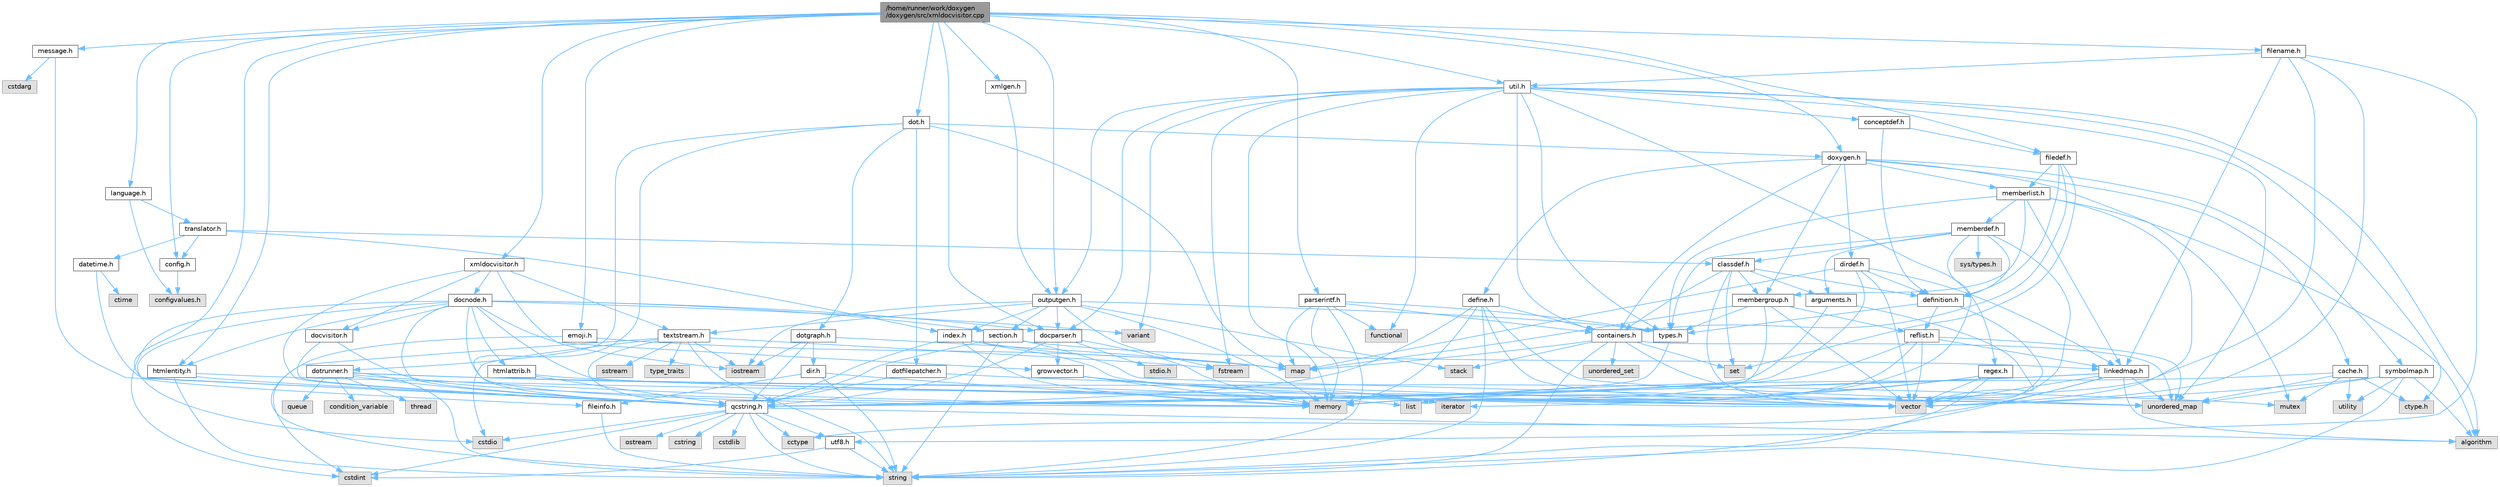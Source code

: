 digraph "/home/runner/work/doxygen/doxygen/src/xmldocvisitor.cpp"
{
 // INTERACTIVE_SVG=YES
 // LATEX_PDF_SIZE
  bgcolor="transparent";
  edge [fontname=Helvetica,fontsize=10,labelfontname=Helvetica,labelfontsize=10];
  node [fontname=Helvetica,fontsize=10,shape=box,height=0.2,width=0.4];
  Node1 [id="Node000001",label="/home/runner/work/doxygen\l/doxygen/src/xmldocvisitor.cpp",height=0.2,width=0.4,color="gray40", fillcolor="grey60", style="filled", fontcolor="black",tooltip=" "];
  Node1 -> Node2 [id="edge1_Node000001_Node000002",color="steelblue1",style="solid",tooltip=" "];
  Node2 [id="Node000002",label="xmldocvisitor.h",height=0.2,width=0.4,color="grey40", fillcolor="white", style="filled",URL="$df/d2b/xmldocvisitor_8h.html",tooltip=" "];
  Node2 -> Node3 [id="edge2_Node000002_Node000003",color="steelblue1",style="solid",tooltip=" "];
  Node3 [id="Node000003",label="iostream",height=0.2,width=0.4,color="grey60", fillcolor="#E0E0E0", style="filled",tooltip=" "];
  Node2 -> Node4 [id="edge3_Node000002_Node000004",color="steelblue1",style="solid",tooltip=" "];
  Node4 [id="Node000004",label="qcstring.h",height=0.2,width=0.4,color="grey40", fillcolor="white", style="filled",URL="$d7/d5c/qcstring_8h.html",tooltip=" "];
  Node4 -> Node5 [id="edge4_Node000004_Node000005",color="steelblue1",style="solid",tooltip=" "];
  Node5 [id="Node000005",label="string",height=0.2,width=0.4,color="grey60", fillcolor="#E0E0E0", style="filled",tooltip=" "];
  Node4 -> Node6 [id="edge5_Node000004_Node000006",color="steelblue1",style="solid",tooltip=" "];
  Node6 [id="Node000006",label="algorithm",height=0.2,width=0.4,color="grey60", fillcolor="#E0E0E0", style="filled",tooltip=" "];
  Node4 -> Node7 [id="edge6_Node000004_Node000007",color="steelblue1",style="solid",tooltip=" "];
  Node7 [id="Node000007",label="cctype",height=0.2,width=0.4,color="grey60", fillcolor="#E0E0E0", style="filled",tooltip=" "];
  Node4 -> Node8 [id="edge7_Node000004_Node000008",color="steelblue1",style="solid",tooltip=" "];
  Node8 [id="Node000008",label="cstring",height=0.2,width=0.4,color="grey60", fillcolor="#E0E0E0", style="filled",tooltip=" "];
  Node4 -> Node9 [id="edge8_Node000004_Node000009",color="steelblue1",style="solid",tooltip=" "];
  Node9 [id="Node000009",label="cstdio",height=0.2,width=0.4,color="grey60", fillcolor="#E0E0E0", style="filled",tooltip=" "];
  Node4 -> Node10 [id="edge9_Node000004_Node000010",color="steelblue1",style="solid",tooltip=" "];
  Node10 [id="Node000010",label="cstdlib",height=0.2,width=0.4,color="grey60", fillcolor="#E0E0E0", style="filled",tooltip=" "];
  Node4 -> Node11 [id="edge10_Node000004_Node000011",color="steelblue1",style="solid",tooltip=" "];
  Node11 [id="Node000011",label="cstdint",height=0.2,width=0.4,color="grey60", fillcolor="#E0E0E0", style="filled",tooltip=" "];
  Node4 -> Node12 [id="edge11_Node000004_Node000012",color="steelblue1",style="solid",tooltip=" "];
  Node12 [id="Node000012",label="ostream",height=0.2,width=0.4,color="grey60", fillcolor="#E0E0E0", style="filled",tooltip=" "];
  Node4 -> Node13 [id="edge12_Node000004_Node000013",color="steelblue1",style="solid",tooltip=" "];
  Node13 [id="Node000013",label="utf8.h",height=0.2,width=0.4,color="grey40", fillcolor="white", style="filled",URL="$db/d7c/utf8_8h.html",tooltip="Various UTF8 related helper functions."];
  Node13 -> Node11 [id="edge13_Node000013_Node000011",color="steelblue1",style="solid",tooltip=" "];
  Node13 -> Node5 [id="edge14_Node000013_Node000005",color="steelblue1",style="solid",tooltip=" "];
  Node2 -> Node14 [id="edge15_Node000002_Node000014",color="steelblue1",style="solid",tooltip=" "];
  Node14 [id="Node000014",label="docvisitor.h",height=0.2,width=0.4,color="grey40", fillcolor="white", style="filled",URL="$d2/d3c/docvisitor_8h.html",tooltip=" "];
  Node14 -> Node15 [id="edge16_Node000014_Node000015",color="steelblue1",style="solid",tooltip=" "];
  Node15 [id="Node000015",label="memory",height=0.2,width=0.4,color="grey60", fillcolor="#E0E0E0", style="filled",tooltip=" "];
  Node14 -> Node4 [id="edge17_Node000014_Node000004",color="steelblue1",style="solid",tooltip=" "];
  Node2 -> Node16 [id="edge18_Node000002_Node000016",color="steelblue1",style="solid",tooltip=" "];
  Node16 [id="Node000016",label="docnode.h",height=0.2,width=0.4,color="grey40", fillcolor="white", style="filled",URL="$de/d2b/docnode_8h.html",tooltip=" "];
  Node16 -> Node9 [id="edge19_Node000016_Node000009",color="steelblue1",style="solid",tooltip=" "];
  Node16 -> Node11 [id="edge20_Node000016_Node000011",color="steelblue1",style="solid",tooltip=" "];
  Node16 -> Node17 [id="edge21_Node000016_Node000017",color="steelblue1",style="solid",tooltip=" "];
  Node17 [id="Node000017",label="vector",height=0.2,width=0.4,color="grey60", fillcolor="#E0E0E0", style="filled",tooltip=" "];
  Node16 -> Node15 [id="edge22_Node000016_Node000015",color="steelblue1",style="solid",tooltip=" "];
  Node16 -> Node18 [id="edge23_Node000016_Node000018",color="steelblue1",style="solid",tooltip=" "];
  Node18 [id="Node000018",label="variant",height=0.2,width=0.4,color="grey60", fillcolor="#E0E0E0", style="filled",tooltip=" "];
  Node16 -> Node4 [id="edge24_Node000016_Node000004",color="steelblue1",style="solid",tooltip=" "];
  Node16 -> Node14 [id="edge25_Node000016_Node000014",color="steelblue1",style="solid",tooltip=" "];
  Node16 -> Node19 [id="edge26_Node000016_Node000019",color="steelblue1",style="solid",tooltip=" "];
  Node19 [id="Node000019",label="docparser.h",height=0.2,width=0.4,color="grey40", fillcolor="white", style="filled",URL="$de/d9c/docparser_8h.html",tooltip=" "];
  Node19 -> Node20 [id="edge27_Node000019_Node000020",color="steelblue1",style="solid",tooltip=" "];
  Node20 [id="Node000020",label="stdio.h",height=0.2,width=0.4,color="grey60", fillcolor="#E0E0E0", style="filled",tooltip=" "];
  Node19 -> Node15 [id="edge28_Node000019_Node000015",color="steelblue1",style="solid",tooltip=" "];
  Node19 -> Node4 [id="edge29_Node000019_Node000004",color="steelblue1",style="solid",tooltip=" "];
  Node19 -> Node21 [id="edge30_Node000019_Node000021",color="steelblue1",style="solid",tooltip=" "];
  Node21 [id="Node000021",label="growvector.h",height=0.2,width=0.4,color="grey40", fillcolor="white", style="filled",URL="$d7/d50/growvector_8h.html",tooltip=" "];
  Node21 -> Node17 [id="edge31_Node000021_Node000017",color="steelblue1",style="solid",tooltip=" "];
  Node21 -> Node15 [id="edge32_Node000021_Node000015",color="steelblue1",style="solid",tooltip=" "];
  Node21 -> Node22 [id="edge33_Node000021_Node000022",color="steelblue1",style="solid",tooltip=" "];
  Node22 [id="Node000022",label="iterator",height=0.2,width=0.4,color="grey60", fillcolor="#E0E0E0", style="filled",tooltip=" "];
  Node16 -> Node23 [id="edge34_Node000016_Node000023",color="steelblue1",style="solid",tooltip=" "];
  Node23 [id="Node000023",label="htmlattrib.h",height=0.2,width=0.4,color="grey40", fillcolor="white", style="filled",URL="$d0/d73/htmlattrib_8h.html",tooltip=" "];
  Node23 -> Node17 [id="edge35_Node000023_Node000017",color="steelblue1",style="solid",tooltip=" "];
  Node23 -> Node4 [id="edge36_Node000023_Node000004",color="steelblue1",style="solid",tooltip=" "];
  Node16 -> Node24 [id="edge37_Node000016_Node000024",color="steelblue1",style="solid",tooltip=" "];
  Node24 [id="Node000024",label="htmlentity.h",height=0.2,width=0.4,color="grey40", fillcolor="white", style="filled",URL="$db/dc6/htmlentity_8h.html",tooltip=" "];
  Node24 -> Node25 [id="edge38_Node000024_Node000025",color="steelblue1",style="solid",tooltip=" "];
  Node25 [id="Node000025",label="unordered_map",height=0.2,width=0.4,color="grey60", fillcolor="#E0E0E0", style="filled",tooltip=" "];
  Node24 -> Node5 [id="edge39_Node000024_Node000005",color="steelblue1",style="solid",tooltip=" "];
  Node24 -> Node4 [id="edge40_Node000024_Node000004",color="steelblue1",style="solid",tooltip=" "];
  Node16 -> Node21 [id="edge41_Node000016_Node000021",color="steelblue1",style="solid",tooltip=" "];
  Node16 -> Node26 [id="edge42_Node000016_Node000026",color="steelblue1",style="solid",tooltip=" "];
  Node26 [id="Node000026",label="section.h",height=0.2,width=0.4,color="grey40", fillcolor="white", style="filled",URL="$d1/d2a/section_8h.html",tooltip=" "];
  Node26 -> Node5 [id="edge43_Node000026_Node000005",color="steelblue1",style="solid",tooltip=" "];
  Node26 -> Node25 [id="edge44_Node000026_Node000025",color="steelblue1",style="solid",tooltip=" "];
  Node26 -> Node4 [id="edge45_Node000026_Node000004",color="steelblue1",style="solid",tooltip=" "];
  Node26 -> Node27 [id="edge46_Node000026_Node000027",color="steelblue1",style="solid",tooltip=" "];
  Node27 [id="Node000027",label="linkedmap.h",height=0.2,width=0.4,color="grey40", fillcolor="white", style="filled",URL="$da/de1/linkedmap_8h.html",tooltip=" "];
  Node27 -> Node25 [id="edge47_Node000027_Node000025",color="steelblue1",style="solid",tooltip=" "];
  Node27 -> Node17 [id="edge48_Node000027_Node000017",color="steelblue1",style="solid",tooltip=" "];
  Node27 -> Node15 [id="edge49_Node000027_Node000015",color="steelblue1",style="solid",tooltip=" "];
  Node27 -> Node5 [id="edge50_Node000027_Node000005",color="steelblue1",style="solid",tooltip=" "];
  Node27 -> Node6 [id="edge51_Node000027_Node000006",color="steelblue1",style="solid",tooltip=" "];
  Node27 -> Node7 [id="edge52_Node000027_Node000007",color="steelblue1",style="solid",tooltip=" "];
  Node27 -> Node4 [id="edge53_Node000027_Node000004",color="steelblue1",style="solid",tooltip=" "];
  Node2 -> Node28 [id="edge54_Node000002_Node000028",color="steelblue1",style="solid",tooltip=" "];
  Node28 [id="Node000028",label="textstream.h",height=0.2,width=0.4,color="grey40", fillcolor="white", style="filled",URL="$d4/d7d/textstream_8h.html",tooltip=" "];
  Node28 -> Node5 [id="edge55_Node000028_Node000005",color="steelblue1",style="solid",tooltip=" "];
  Node28 -> Node3 [id="edge56_Node000028_Node000003",color="steelblue1",style="solid",tooltip=" "];
  Node28 -> Node29 [id="edge57_Node000028_Node000029",color="steelblue1",style="solid",tooltip=" "];
  Node29 [id="Node000029",label="sstream",height=0.2,width=0.4,color="grey60", fillcolor="#E0E0E0", style="filled",tooltip=" "];
  Node28 -> Node11 [id="edge58_Node000028_Node000011",color="steelblue1",style="solid",tooltip=" "];
  Node28 -> Node9 [id="edge59_Node000028_Node000009",color="steelblue1",style="solid",tooltip=" "];
  Node28 -> Node30 [id="edge60_Node000028_Node000030",color="steelblue1",style="solid",tooltip=" "];
  Node30 [id="Node000030",label="fstream",height=0.2,width=0.4,color="grey60", fillcolor="#E0E0E0", style="filled",tooltip=" "];
  Node28 -> Node31 [id="edge61_Node000028_Node000031",color="steelblue1",style="solid",tooltip=" "];
  Node31 [id="Node000031",label="type_traits",height=0.2,width=0.4,color="grey60", fillcolor="#E0E0E0", style="filled",tooltip=" "];
  Node28 -> Node4 [id="edge62_Node000028_Node000004",color="steelblue1",style="solid",tooltip=" "];
  Node1 -> Node19 [id="edge63_Node000001_Node000019",color="steelblue1",style="solid",tooltip=" "];
  Node1 -> Node32 [id="edge64_Node000001_Node000032",color="steelblue1",style="solid",tooltip=" "];
  Node32 [id="Node000032",label="language.h",height=0.2,width=0.4,color="grey40", fillcolor="white", style="filled",URL="$d8/dce/language_8h.html",tooltip=" "];
  Node32 -> Node33 [id="edge65_Node000032_Node000033",color="steelblue1",style="solid",tooltip=" "];
  Node33 [id="Node000033",label="translator.h",height=0.2,width=0.4,color="grey40", fillcolor="white", style="filled",URL="$d9/df1/translator_8h.html",tooltip=" "];
  Node33 -> Node34 [id="edge66_Node000033_Node000034",color="steelblue1",style="solid",tooltip=" "];
  Node34 [id="Node000034",label="classdef.h",height=0.2,width=0.4,color="grey40", fillcolor="white", style="filled",URL="$d1/da6/classdef_8h.html",tooltip=" "];
  Node34 -> Node17 [id="edge67_Node000034_Node000017",color="steelblue1",style="solid",tooltip=" "];
  Node34 -> Node35 [id="edge68_Node000034_Node000035",color="steelblue1",style="solid",tooltip=" "];
  Node35 [id="Node000035",label="set",height=0.2,width=0.4,color="grey60", fillcolor="#E0E0E0", style="filled",tooltip=" "];
  Node34 -> Node36 [id="edge69_Node000034_Node000036",color="steelblue1",style="solid",tooltip=" "];
  Node36 [id="Node000036",label="containers.h",height=0.2,width=0.4,color="grey40", fillcolor="white", style="filled",URL="$d5/d75/containers_8h.html",tooltip=" "];
  Node36 -> Node17 [id="edge70_Node000036_Node000017",color="steelblue1",style="solid",tooltip=" "];
  Node36 -> Node5 [id="edge71_Node000036_Node000005",color="steelblue1",style="solid",tooltip=" "];
  Node36 -> Node35 [id="edge72_Node000036_Node000035",color="steelblue1",style="solid",tooltip=" "];
  Node36 -> Node37 [id="edge73_Node000036_Node000037",color="steelblue1",style="solid",tooltip=" "];
  Node37 [id="Node000037",label="map",height=0.2,width=0.4,color="grey60", fillcolor="#E0E0E0", style="filled",tooltip=" "];
  Node36 -> Node38 [id="edge74_Node000036_Node000038",color="steelblue1",style="solid",tooltip=" "];
  Node38 [id="Node000038",label="unordered_set",height=0.2,width=0.4,color="grey60", fillcolor="#E0E0E0", style="filled",tooltip=" "];
  Node36 -> Node25 [id="edge75_Node000036_Node000025",color="steelblue1",style="solid",tooltip=" "];
  Node36 -> Node39 [id="edge76_Node000036_Node000039",color="steelblue1",style="solid",tooltip=" "];
  Node39 [id="Node000039",label="stack",height=0.2,width=0.4,color="grey60", fillcolor="#E0E0E0", style="filled",tooltip=" "];
  Node34 -> Node40 [id="edge77_Node000034_Node000040",color="steelblue1",style="solid",tooltip=" "];
  Node40 [id="Node000040",label="definition.h",height=0.2,width=0.4,color="grey40", fillcolor="white", style="filled",URL="$df/da1/definition_8h.html",tooltip=" "];
  Node40 -> Node17 [id="edge78_Node000040_Node000017",color="steelblue1",style="solid",tooltip=" "];
  Node40 -> Node41 [id="edge79_Node000040_Node000041",color="steelblue1",style="solid",tooltip=" "];
  Node41 [id="Node000041",label="types.h",height=0.2,width=0.4,color="grey40", fillcolor="white", style="filled",URL="$d9/d49/types_8h.html",tooltip="This file contains a number of basic enums and types."];
  Node41 -> Node4 [id="edge80_Node000041_Node000004",color="steelblue1",style="solid",tooltip=" "];
  Node40 -> Node42 [id="edge81_Node000040_Node000042",color="steelblue1",style="solid",tooltip=" "];
  Node42 [id="Node000042",label="reflist.h",height=0.2,width=0.4,color="grey40", fillcolor="white", style="filled",URL="$d1/d02/reflist_8h.html",tooltip=" "];
  Node42 -> Node17 [id="edge82_Node000042_Node000017",color="steelblue1",style="solid",tooltip=" "];
  Node42 -> Node25 [id="edge83_Node000042_Node000025",color="steelblue1",style="solid",tooltip=" "];
  Node42 -> Node15 [id="edge84_Node000042_Node000015",color="steelblue1",style="solid",tooltip=" "];
  Node42 -> Node4 [id="edge85_Node000042_Node000004",color="steelblue1",style="solid",tooltip=" "];
  Node42 -> Node27 [id="edge86_Node000042_Node000027",color="steelblue1",style="solid",tooltip=" "];
  Node34 -> Node43 [id="edge87_Node000034_Node000043",color="steelblue1",style="solid",tooltip=" "];
  Node43 [id="Node000043",label="arguments.h",height=0.2,width=0.4,color="grey40", fillcolor="white", style="filled",URL="$df/d9b/arguments_8h.html",tooltip=" "];
  Node43 -> Node17 [id="edge88_Node000043_Node000017",color="steelblue1",style="solid",tooltip=" "];
  Node43 -> Node4 [id="edge89_Node000043_Node000004",color="steelblue1",style="solid",tooltip=" "];
  Node34 -> Node44 [id="edge90_Node000034_Node000044",color="steelblue1",style="solid",tooltip=" "];
  Node44 [id="Node000044",label="membergroup.h",height=0.2,width=0.4,color="grey40", fillcolor="white", style="filled",URL="$d9/d11/membergroup_8h.html",tooltip=" "];
  Node44 -> Node17 [id="edge91_Node000044_Node000017",color="steelblue1",style="solid",tooltip=" "];
  Node44 -> Node37 [id="edge92_Node000044_Node000037",color="steelblue1",style="solid",tooltip=" "];
  Node44 -> Node15 [id="edge93_Node000044_Node000015",color="steelblue1",style="solid",tooltip=" "];
  Node44 -> Node41 [id="edge94_Node000044_Node000041",color="steelblue1",style="solid",tooltip=" "];
  Node44 -> Node42 [id="edge95_Node000044_Node000042",color="steelblue1",style="solid",tooltip=" "];
  Node33 -> Node45 [id="edge96_Node000033_Node000045",color="steelblue1",style="solid",tooltip=" "];
  Node45 [id="Node000045",label="config.h",height=0.2,width=0.4,color="grey40", fillcolor="white", style="filled",URL="$db/d16/config_8h.html",tooltip=" "];
  Node45 -> Node46 [id="edge97_Node000045_Node000046",color="steelblue1",style="solid",tooltip=" "];
  Node46 [id="Node000046",label="configvalues.h",height=0.2,width=0.4,color="grey60", fillcolor="#E0E0E0", style="filled",tooltip=" "];
  Node33 -> Node47 [id="edge98_Node000033_Node000047",color="steelblue1",style="solid",tooltip=" "];
  Node47 [id="Node000047",label="datetime.h",height=0.2,width=0.4,color="grey40", fillcolor="white", style="filled",URL="$de/d1b/datetime_8h.html",tooltip=" "];
  Node47 -> Node48 [id="edge99_Node000047_Node000048",color="steelblue1",style="solid",tooltip=" "];
  Node48 [id="Node000048",label="ctime",height=0.2,width=0.4,color="grey60", fillcolor="#E0E0E0", style="filled",tooltip=" "];
  Node47 -> Node4 [id="edge100_Node000047_Node000004",color="steelblue1",style="solid",tooltip=" "];
  Node33 -> Node49 [id="edge101_Node000033_Node000049",color="steelblue1",style="solid",tooltip=" "];
  Node49 [id="Node000049",label="index.h",height=0.2,width=0.4,color="grey40", fillcolor="white", style="filled",URL="$d1/db5/index_8h.html",tooltip=" "];
  Node49 -> Node15 [id="edge102_Node000049_Node000015",color="steelblue1",style="solid",tooltip=" "];
  Node49 -> Node17 [id="edge103_Node000049_Node000017",color="steelblue1",style="solid",tooltip=" "];
  Node49 -> Node37 [id="edge104_Node000049_Node000037",color="steelblue1",style="solid",tooltip=" "];
  Node49 -> Node4 [id="edge105_Node000049_Node000004",color="steelblue1",style="solid",tooltip=" "];
  Node32 -> Node46 [id="edge106_Node000032_Node000046",color="steelblue1",style="solid",tooltip=" "];
  Node1 -> Node50 [id="edge107_Node000001_Node000050",color="steelblue1",style="solid",tooltip=" "];
  Node50 [id="Node000050",label="doxygen.h",height=0.2,width=0.4,color="grey40", fillcolor="white", style="filled",URL="$d1/da1/doxygen_8h.html",tooltip=" "];
  Node50 -> Node51 [id="edge108_Node000050_Node000051",color="steelblue1",style="solid",tooltip=" "];
  Node51 [id="Node000051",label="mutex",height=0.2,width=0.4,color="grey60", fillcolor="#E0E0E0", style="filled",tooltip=" "];
  Node50 -> Node36 [id="edge109_Node000050_Node000036",color="steelblue1",style="solid",tooltip=" "];
  Node50 -> Node44 [id="edge110_Node000050_Node000044",color="steelblue1",style="solid",tooltip=" "];
  Node50 -> Node52 [id="edge111_Node000050_Node000052",color="steelblue1",style="solid",tooltip=" "];
  Node52 [id="Node000052",label="dirdef.h",height=0.2,width=0.4,color="grey40", fillcolor="white", style="filled",URL="$d6/d15/dirdef_8h.html",tooltip=" "];
  Node52 -> Node17 [id="edge112_Node000052_Node000017",color="steelblue1",style="solid",tooltip=" "];
  Node52 -> Node37 [id="edge113_Node000052_Node000037",color="steelblue1",style="solid",tooltip=" "];
  Node52 -> Node4 [id="edge114_Node000052_Node000004",color="steelblue1",style="solid",tooltip=" "];
  Node52 -> Node27 [id="edge115_Node000052_Node000027",color="steelblue1",style="solid",tooltip=" "];
  Node52 -> Node40 [id="edge116_Node000052_Node000040",color="steelblue1",style="solid",tooltip=" "];
  Node50 -> Node53 [id="edge117_Node000050_Node000053",color="steelblue1",style="solid",tooltip=" "];
  Node53 [id="Node000053",label="memberlist.h",height=0.2,width=0.4,color="grey40", fillcolor="white", style="filled",URL="$dd/d78/memberlist_8h.html",tooltip=" "];
  Node53 -> Node17 [id="edge118_Node000053_Node000017",color="steelblue1",style="solid",tooltip=" "];
  Node53 -> Node6 [id="edge119_Node000053_Node000006",color="steelblue1",style="solid",tooltip=" "];
  Node53 -> Node54 [id="edge120_Node000053_Node000054",color="steelblue1",style="solid",tooltip=" "];
  Node54 [id="Node000054",label="memberdef.h",height=0.2,width=0.4,color="grey40", fillcolor="white", style="filled",URL="$d4/d46/memberdef_8h.html",tooltip=" "];
  Node54 -> Node17 [id="edge121_Node000054_Node000017",color="steelblue1",style="solid",tooltip=" "];
  Node54 -> Node15 [id="edge122_Node000054_Node000015",color="steelblue1",style="solid",tooltip=" "];
  Node54 -> Node55 [id="edge123_Node000054_Node000055",color="steelblue1",style="solid",tooltip=" "];
  Node55 [id="Node000055",label="sys/types.h",height=0.2,width=0.4,color="grey60", fillcolor="#E0E0E0", style="filled",tooltip=" "];
  Node54 -> Node41 [id="edge124_Node000054_Node000041",color="steelblue1",style="solid",tooltip=" "];
  Node54 -> Node40 [id="edge125_Node000054_Node000040",color="steelblue1",style="solid",tooltip=" "];
  Node54 -> Node43 [id="edge126_Node000054_Node000043",color="steelblue1",style="solid",tooltip=" "];
  Node54 -> Node34 [id="edge127_Node000054_Node000034",color="steelblue1",style="solid",tooltip=" "];
  Node53 -> Node27 [id="edge128_Node000053_Node000027",color="steelblue1",style="solid",tooltip=" "];
  Node53 -> Node41 [id="edge129_Node000053_Node000041",color="steelblue1",style="solid",tooltip=" "];
  Node53 -> Node44 [id="edge130_Node000053_Node000044",color="steelblue1",style="solid",tooltip=" "];
  Node50 -> Node56 [id="edge131_Node000050_Node000056",color="steelblue1",style="solid",tooltip=" "];
  Node56 [id="Node000056",label="define.h",height=0.2,width=0.4,color="grey40", fillcolor="white", style="filled",URL="$df/d67/define_8h.html",tooltip=" "];
  Node56 -> Node17 [id="edge132_Node000056_Node000017",color="steelblue1",style="solid",tooltip=" "];
  Node56 -> Node15 [id="edge133_Node000056_Node000015",color="steelblue1",style="solid",tooltip=" "];
  Node56 -> Node5 [id="edge134_Node000056_Node000005",color="steelblue1",style="solid",tooltip=" "];
  Node56 -> Node25 [id="edge135_Node000056_Node000025",color="steelblue1",style="solid",tooltip=" "];
  Node56 -> Node4 [id="edge136_Node000056_Node000004",color="steelblue1",style="solid",tooltip=" "];
  Node56 -> Node36 [id="edge137_Node000056_Node000036",color="steelblue1",style="solid",tooltip=" "];
  Node50 -> Node57 [id="edge138_Node000050_Node000057",color="steelblue1",style="solid",tooltip=" "];
  Node57 [id="Node000057",label="cache.h",height=0.2,width=0.4,color="grey40", fillcolor="white", style="filled",URL="$d3/d26/cache_8h.html",tooltip=" "];
  Node57 -> Node58 [id="edge139_Node000057_Node000058",color="steelblue1",style="solid",tooltip=" "];
  Node58 [id="Node000058",label="list",height=0.2,width=0.4,color="grey60", fillcolor="#E0E0E0", style="filled",tooltip=" "];
  Node57 -> Node25 [id="edge140_Node000057_Node000025",color="steelblue1",style="solid",tooltip=" "];
  Node57 -> Node51 [id="edge141_Node000057_Node000051",color="steelblue1",style="solid",tooltip=" "];
  Node57 -> Node59 [id="edge142_Node000057_Node000059",color="steelblue1",style="solid",tooltip=" "];
  Node59 [id="Node000059",label="utility",height=0.2,width=0.4,color="grey60", fillcolor="#E0E0E0", style="filled",tooltip=" "];
  Node57 -> Node60 [id="edge143_Node000057_Node000060",color="steelblue1",style="solid",tooltip=" "];
  Node60 [id="Node000060",label="ctype.h",height=0.2,width=0.4,color="grey60", fillcolor="#E0E0E0", style="filled",tooltip=" "];
  Node50 -> Node61 [id="edge144_Node000050_Node000061",color="steelblue1",style="solid",tooltip=" "];
  Node61 [id="Node000061",label="symbolmap.h",height=0.2,width=0.4,color="grey40", fillcolor="white", style="filled",URL="$d7/ddd/symbolmap_8h.html",tooltip=" "];
  Node61 -> Node6 [id="edge145_Node000061_Node000006",color="steelblue1",style="solid",tooltip=" "];
  Node61 -> Node25 [id="edge146_Node000061_Node000025",color="steelblue1",style="solid",tooltip=" "];
  Node61 -> Node17 [id="edge147_Node000061_Node000017",color="steelblue1",style="solid",tooltip=" "];
  Node61 -> Node5 [id="edge148_Node000061_Node000005",color="steelblue1",style="solid",tooltip=" "];
  Node61 -> Node59 [id="edge149_Node000061_Node000059",color="steelblue1",style="solid",tooltip=" "];
  Node1 -> Node62 [id="edge150_Node000001_Node000062",color="steelblue1",style="solid",tooltip=" "];
  Node62 [id="Node000062",label="outputgen.h",height=0.2,width=0.4,color="grey40", fillcolor="white", style="filled",URL="$df/d06/outputgen_8h.html",tooltip=" "];
  Node62 -> Node15 [id="edge151_Node000062_Node000015",color="steelblue1",style="solid",tooltip=" "];
  Node62 -> Node39 [id="edge152_Node000062_Node000039",color="steelblue1",style="solid",tooltip=" "];
  Node62 -> Node3 [id="edge153_Node000062_Node000003",color="steelblue1",style="solid",tooltip=" "];
  Node62 -> Node30 [id="edge154_Node000062_Node000030",color="steelblue1",style="solid",tooltip=" "];
  Node62 -> Node41 [id="edge155_Node000062_Node000041",color="steelblue1",style="solid",tooltip=" "];
  Node62 -> Node49 [id="edge156_Node000062_Node000049",color="steelblue1",style="solid",tooltip=" "];
  Node62 -> Node26 [id="edge157_Node000062_Node000026",color="steelblue1",style="solid",tooltip=" "];
  Node62 -> Node28 [id="edge158_Node000062_Node000028",color="steelblue1",style="solid",tooltip=" "];
  Node62 -> Node19 [id="edge159_Node000062_Node000019",color="steelblue1",style="solid",tooltip=" "];
  Node1 -> Node63 [id="edge160_Node000001_Node000063",color="steelblue1",style="solid",tooltip=" "];
  Node63 [id="Node000063",label="xmlgen.h",height=0.2,width=0.4,color="grey40", fillcolor="white", style="filled",URL="$d9/d67/xmlgen_8h.html",tooltip=" "];
  Node63 -> Node62 [id="edge161_Node000063_Node000062",color="steelblue1",style="solid",tooltip=" "];
  Node1 -> Node64 [id="edge162_Node000001_Node000064",color="steelblue1",style="solid",tooltip=" "];
  Node64 [id="Node000064",label="dot.h",height=0.2,width=0.4,color="grey40", fillcolor="white", style="filled",URL="$d6/d4a/dot_8h.html",tooltip=" "];
  Node64 -> Node37 [id="edge163_Node000064_Node000037",color="steelblue1",style="solid",tooltip=" "];
  Node64 -> Node4 [id="edge164_Node000064_Node000004",color="steelblue1",style="solid",tooltip=" "];
  Node64 -> Node65 [id="edge165_Node000064_Node000065",color="steelblue1",style="solid",tooltip=" "];
  Node65 [id="Node000065",label="dotgraph.h",height=0.2,width=0.4,color="grey40", fillcolor="white", style="filled",URL="$d0/daa/dotgraph_8h.html",tooltip=" "];
  Node65 -> Node3 [id="edge166_Node000065_Node000003",color="steelblue1",style="solid",tooltip=" "];
  Node65 -> Node37 [id="edge167_Node000065_Node000037",color="steelblue1",style="solid",tooltip=" "];
  Node65 -> Node4 [id="edge168_Node000065_Node000004",color="steelblue1",style="solid",tooltip=" "];
  Node65 -> Node66 [id="edge169_Node000065_Node000066",color="steelblue1",style="solid",tooltip=" "];
  Node66 [id="Node000066",label="dir.h",height=0.2,width=0.4,color="grey40", fillcolor="white", style="filled",URL="$df/d9c/dir_8h.html",tooltip=" "];
  Node66 -> Node5 [id="edge170_Node000066_Node000005",color="steelblue1",style="solid",tooltip=" "];
  Node66 -> Node15 [id="edge171_Node000066_Node000015",color="steelblue1",style="solid",tooltip=" "];
  Node66 -> Node67 [id="edge172_Node000066_Node000067",color="steelblue1",style="solid",tooltip=" "];
  Node67 [id="Node000067",label="fileinfo.h",height=0.2,width=0.4,color="grey40", fillcolor="white", style="filled",URL="$df/d45/fileinfo_8h.html",tooltip=" "];
  Node67 -> Node5 [id="edge173_Node000067_Node000005",color="steelblue1",style="solid",tooltip=" "];
  Node64 -> Node68 [id="edge174_Node000064_Node000068",color="steelblue1",style="solid",tooltip=" "];
  Node68 [id="Node000068",label="dotfilepatcher.h",height=0.2,width=0.4,color="grey40", fillcolor="white", style="filled",URL="$d3/d38/dotfilepatcher_8h.html",tooltip=" "];
  Node68 -> Node17 [id="edge175_Node000068_Node000017",color="steelblue1",style="solid",tooltip=" "];
  Node68 -> Node4 [id="edge176_Node000068_Node000004",color="steelblue1",style="solid",tooltip=" "];
  Node64 -> Node69 [id="edge177_Node000064_Node000069",color="steelblue1",style="solid",tooltip=" "];
  Node69 [id="Node000069",label="dotrunner.h",height=0.2,width=0.4,color="grey40", fillcolor="white", style="filled",URL="$d2/dd1/dotrunner_8h.html",tooltip=" "];
  Node69 -> Node5 [id="edge178_Node000069_Node000005",color="steelblue1",style="solid",tooltip=" "];
  Node69 -> Node70 [id="edge179_Node000069_Node000070",color="steelblue1",style="solid",tooltip=" "];
  Node70 [id="Node000070",label="thread",height=0.2,width=0.4,color="grey60", fillcolor="#E0E0E0", style="filled",tooltip=" "];
  Node69 -> Node58 [id="edge180_Node000069_Node000058",color="steelblue1",style="solid",tooltip=" "];
  Node69 -> Node71 [id="edge181_Node000069_Node000071",color="steelblue1",style="solid",tooltip=" "];
  Node71 [id="Node000071",label="queue",height=0.2,width=0.4,color="grey60", fillcolor="#E0E0E0", style="filled",tooltip=" "];
  Node69 -> Node51 [id="edge182_Node000069_Node000051",color="steelblue1",style="solid",tooltip=" "];
  Node69 -> Node72 [id="edge183_Node000069_Node000072",color="steelblue1",style="solid",tooltip=" "];
  Node72 [id="Node000072",label="condition_variable",height=0.2,width=0.4,color="grey60", fillcolor="#E0E0E0", style="filled",tooltip=" "];
  Node69 -> Node15 [id="edge184_Node000069_Node000015",color="steelblue1",style="solid",tooltip=" "];
  Node69 -> Node4 [id="edge185_Node000069_Node000004",color="steelblue1",style="solid",tooltip=" "];
  Node64 -> Node50 [id="edge186_Node000064_Node000050",color="steelblue1",style="solid",tooltip=" "];
  Node1 -> Node73 [id="edge187_Node000001_Node000073",color="steelblue1",style="solid",tooltip=" "];
  Node73 [id="Node000073",label="message.h",height=0.2,width=0.4,color="grey40", fillcolor="white", style="filled",URL="$d2/d0d/message_8h.html",tooltip=" "];
  Node73 -> Node74 [id="edge188_Node000073_Node000074",color="steelblue1",style="solid",tooltip=" "];
  Node74 [id="Node000074",label="cstdarg",height=0.2,width=0.4,color="grey60", fillcolor="#E0E0E0", style="filled",tooltip=" "];
  Node73 -> Node4 [id="edge189_Node000073_Node000004",color="steelblue1",style="solid",tooltip=" "];
  Node1 -> Node75 [id="edge190_Node000001_Node000075",color="steelblue1",style="solid",tooltip=" "];
  Node75 [id="Node000075",label="util.h",height=0.2,width=0.4,color="grey40", fillcolor="white", style="filled",URL="$d8/d3c/util_8h.html",tooltip="A bunch of utility functions."];
  Node75 -> Node15 [id="edge191_Node000075_Node000015",color="steelblue1",style="solid",tooltip=" "];
  Node75 -> Node25 [id="edge192_Node000075_Node000025",color="steelblue1",style="solid",tooltip=" "];
  Node75 -> Node6 [id="edge193_Node000075_Node000006",color="steelblue1",style="solid",tooltip=" "];
  Node75 -> Node76 [id="edge194_Node000075_Node000076",color="steelblue1",style="solid",tooltip=" "];
  Node76 [id="Node000076",label="functional",height=0.2,width=0.4,color="grey60", fillcolor="#E0E0E0", style="filled",tooltip=" "];
  Node75 -> Node30 [id="edge195_Node000075_Node000030",color="steelblue1",style="solid",tooltip=" "];
  Node75 -> Node18 [id="edge196_Node000075_Node000018",color="steelblue1",style="solid",tooltip=" "];
  Node75 -> Node60 [id="edge197_Node000075_Node000060",color="steelblue1",style="solid",tooltip=" "];
  Node75 -> Node41 [id="edge198_Node000075_Node000041",color="steelblue1",style="solid",tooltip=" "];
  Node75 -> Node19 [id="edge199_Node000075_Node000019",color="steelblue1",style="solid",tooltip=" "];
  Node75 -> Node36 [id="edge200_Node000075_Node000036",color="steelblue1",style="solid",tooltip=" "];
  Node75 -> Node62 [id="edge201_Node000075_Node000062",color="steelblue1",style="solid",tooltip=" "];
  Node75 -> Node77 [id="edge202_Node000075_Node000077",color="steelblue1",style="solid",tooltip=" "];
  Node77 [id="Node000077",label="regex.h",height=0.2,width=0.4,color="grey40", fillcolor="white", style="filled",URL="$d1/d21/regex_8h.html",tooltip=" "];
  Node77 -> Node15 [id="edge203_Node000077_Node000015",color="steelblue1",style="solid",tooltip=" "];
  Node77 -> Node5 [id="edge204_Node000077_Node000005",color="steelblue1",style="solid",tooltip=" "];
  Node77 -> Node17 [id="edge205_Node000077_Node000017",color="steelblue1",style="solid",tooltip=" "];
  Node77 -> Node22 [id="edge206_Node000077_Node000022",color="steelblue1",style="solid",tooltip=" "];
  Node75 -> Node78 [id="edge207_Node000075_Node000078",color="steelblue1",style="solid",tooltip=" "];
  Node78 [id="Node000078",label="conceptdef.h",height=0.2,width=0.4,color="grey40", fillcolor="white", style="filled",URL="$da/df1/conceptdef_8h.html",tooltip=" "];
  Node78 -> Node40 [id="edge208_Node000078_Node000040",color="steelblue1",style="solid",tooltip=" "];
  Node78 -> Node79 [id="edge209_Node000078_Node000079",color="steelblue1",style="solid",tooltip=" "];
  Node79 [id="Node000079",label="filedef.h",height=0.2,width=0.4,color="grey40", fillcolor="white", style="filled",URL="$d4/d3a/filedef_8h.html",tooltip=" "];
  Node79 -> Node35 [id="edge210_Node000079_Node000035",color="steelblue1",style="solid",tooltip=" "];
  Node79 -> Node40 [id="edge211_Node000079_Node000040",color="steelblue1",style="solid",tooltip=" "];
  Node79 -> Node53 [id="edge212_Node000079_Node000053",color="steelblue1",style="solid",tooltip=" "];
  Node79 -> Node36 [id="edge213_Node000079_Node000036",color="steelblue1",style="solid",tooltip=" "];
  Node1 -> Node80 [id="edge214_Node000001_Node000080",color="steelblue1",style="solid",tooltip=" "];
  Node80 [id="Node000080",label="parserintf.h",height=0.2,width=0.4,color="grey40", fillcolor="white", style="filled",URL="$da/d55/parserintf_8h.html",tooltip=" "];
  Node80 -> Node76 [id="edge215_Node000080_Node000076",color="steelblue1",style="solid",tooltip=" "];
  Node80 -> Node15 [id="edge216_Node000080_Node000015",color="steelblue1",style="solid",tooltip=" "];
  Node80 -> Node37 [id="edge217_Node000080_Node000037",color="steelblue1",style="solid",tooltip=" "];
  Node80 -> Node5 [id="edge218_Node000080_Node000005",color="steelblue1",style="solid",tooltip=" "];
  Node80 -> Node41 [id="edge219_Node000080_Node000041",color="steelblue1",style="solid",tooltip=" "];
  Node80 -> Node36 [id="edge220_Node000080_Node000036",color="steelblue1",style="solid",tooltip=" "];
  Node1 -> Node81 [id="edge221_Node000001_Node000081",color="steelblue1",style="solid",tooltip=" "];
  Node81 [id="Node000081",label="filename.h",height=0.2,width=0.4,color="grey40", fillcolor="white", style="filled",URL="$dc/dd6/filename_8h.html",tooltip=" "];
  Node81 -> Node15 [id="edge222_Node000081_Node000015",color="steelblue1",style="solid",tooltip=" "];
  Node81 -> Node17 [id="edge223_Node000081_Node000017",color="steelblue1",style="solid",tooltip=" "];
  Node81 -> Node27 [id="edge224_Node000081_Node000027",color="steelblue1",style="solid",tooltip=" "];
  Node81 -> Node13 [id="edge225_Node000081_Node000013",color="steelblue1",style="solid",tooltip=" "];
  Node81 -> Node75 [id="edge226_Node000081_Node000075",color="steelblue1",style="solid",tooltip=" "];
  Node1 -> Node45 [id="edge227_Node000001_Node000045",color="steelblue1",style="solid",tooltip=" "];
  Node1 -> Node24 [id="edge228_Node000001_Node000024",color="steelblue1",style="solid",tooltip=" "];
  Node1 -> Node82 [id="edge229_Node000001_Node000082",color="steelblue1",style="solid",tooltip=" "];
  Node82 [id="Node000082",label="emoji.h",height=0.2,width=0.4,color="grey40", fillcolor="white", style="filled",URL="$d6/dd3/emoji_8h.html",tooltip=" "];
  Node82 -> Node37 [id="edge230_Node000082_Node000037",color="steelblue1",style="solid",tooltip=" "];
  Node82 -> Node5 [id="edge231_Node000082_Node000005",color="steelblue1",style="solid",tooltip=" "];
  Node1 -> Node79 [id="edge232_Node000001_Node000079",color="steelblue1",style="solid",tooltip=" "];
  Node1 -> Node67 [id="edge233_Node000001_Node000067",color="steelblue1",style="solid",tooltip=" "];
}
